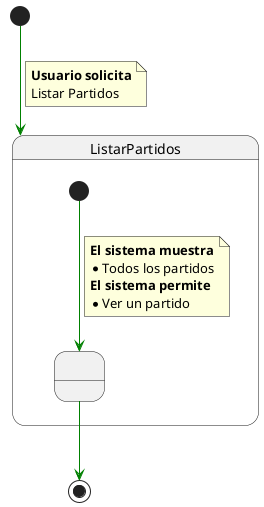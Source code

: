 @startuml ListarPartidos

State ListarPartidos{ 

  State state1 as " "

  [*] -[#green]-> state1

  note on link 
    <b>El sistema muestra
    * Todos los partidos
    <b>El sistema permite
    * Ver un partido
  end note
 

} 

[*] -[#green]-> ListarPartidos

note on link
 <b>Usuario solicita
 Listar Partidos
end note

state1 -[#green]-> [*] 


@enduml
